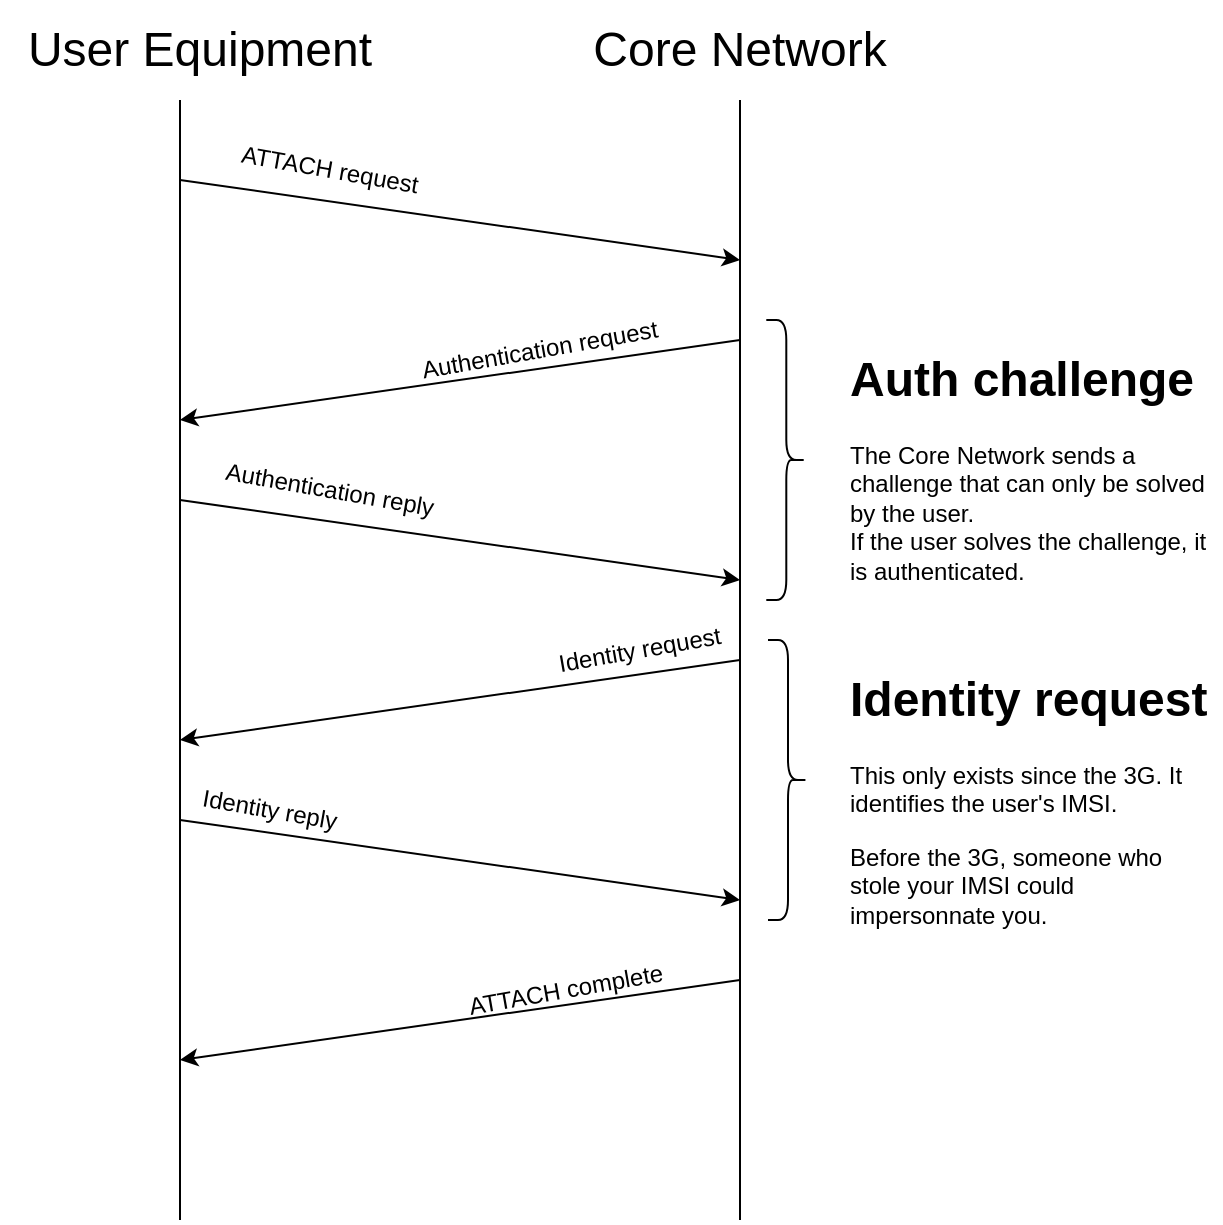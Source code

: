 <mxfile version="22.1.2" type="device">
  <diagram name="Page-1" id="OYve0QTZCoOjCTM6lZyx">
    <mxGraphModel dx="1434" dy="746" grid="1" gridSize="10" guides="1" tooltips="1" connect="1" arrows="1" fold="1" page="1" pageScale="1" pageWidth="827" pageHeight="1169" math="0" shadow="0">
      <root>
        <mxCell id="0" />
        <mxCell id="1" parent="0" />
        <mxCell id="Kq6bJm6ph463FgCNfhzP-1" value="" style="endArrow=none;html=1;rounded=0;" edge="1" parent="1">
          <mxGeometry width="50" height="50" relative="1" as="geometry">
            <mxPoint x="120" y="640" as="sourcePoint" />
            <mxPoint x="120" y="80" as="targetPoint" />
          </mxGeometry>
        </mxCell>
        <mxCell id="Kq6bJm6ph463FgCNfhzP-2" value="" style="endArrow=none;html=1;rounded=0;" edge="1" parent="1">
          <mxGeometry width="50" height="50" relative="1" as="geometry">
            <mxPoint x="400" y="640" as="sourcePoint" />
            <mxPoint x="400" y="80" as="targetPoint" />
          </mxGeometry>
        </mxCell>
        <mxCell id="Kq6bJm6ph463FgCNfhzP-3" value="&lt;font style=&quot;font-size: 24px;&quot;&gt;User Equipment&lt;/font&gt;" style="text;html=1;strokeColor=none;fillColor=none;align=center;verticalAlign=middle;whiteSpace=wrap;rounded=0;" vertex="1" parent="1">
          <mxGeometry x="30" y="30" width="200" height="50" as="geometry" />
        </mxCell>
        <mxCell id="Kq6bJm6ph463FgCNfhzP-4" value="&lt;font style=&quot;font-size: 24px;&quot;&gt;Core Network&lt;/font&gt;" style="text;html=1;strokeColor=none;fillColor=none;align=center;verticalAlign=middle;whiteSpace=wrap;rounded=0;" vertex="1" parent="1">
          <mxGeometry x="300" y="30" width="200" height="50" as="geometry" />
        </mxCell>
        <mxCell id="Kq6bJm6ph463FgCNfhzP-5" value="" style="endArrow=classic;html=1;rounded=0;" edge="1" parent="1">
          <mxGeometry width="50" height="50" relative="1" as="geometry">
            <mxPoint x="120" y="120" as="sourcePoint" />
            <mxPoint x="400" y="160" as="targetPoint" />
          </mxGeometry>
        </mxCell>
        <mxCell id="Kq6bJm6ph463FgCNfhzP-6" value="" style="endArrow=classic;html=1;rounded=0;" edge="1" parent="1">
          <mxGeometry width="50" height="50" relative="1" as="geometry">
            <mxPoint x="400" y="200" as="sourcePoint" />
            <mxPoint x="120" y="240" as="targetPoint" />
          </mxGeometry>
        </mxCell>
        <mxCell id="Kq6bJm6ph463FgCNfhzP-7" value="" style="endArrow=classic;html=1;rounded=0;" edge="1" parent="1">
          <mxGeometry width="50" height="50" relative="1" as="geometry">
            <mxPoint x="400" y="360" as="sourcePoint" />
            <mxPoint x="120" y="400" as="targetPoint" />
          </mxGeometry>
        </mxCell>
        <mxCell id="Kq6bJm6ph463FgCNfhzP-8" value="" style="endArrow=classic;html=1;rounded=0;" edge="1" parent="1">
          <mxGeometry width="50" height="50" relative="1" as="geometry">
            <mxPoint x="120" y="280" as="sourcePoint" />
            <mxPoint x="400" y="320" as="targetPoint" />
          </mxGeometry>
        </mxCell>
        <mxCell id="Kq6bJm6ph463FgCNfhzP-9" value="ATTACH request" style="text;html=1;strokeColor=none;fillColor=none;align=center;verticalAlign=middle;whiteSpace=wrap;rounded=0;rotation=10;" vertex="1" parent="1">
          <mxGeometry x="120.0" y="100" width="150" height="30" as="geometry" />
        </mxCell>
        <mxCell id="Kq6bJm6ph463FgCNfhzP-10" value="Authentication request" style="text;html=1;strokeColor=none;fillColor=none;align=center;verticalAlign=middle;whiteSpace=wrap;rounded=0;rotation=-10;" vertex="1" parent="1">
          <mxGeometry x="199.85" y="190" width="200.15" height="30" as="geometry" />
        </mxCell>
        <mxCell id="Kq6bJm6ph463FgCNfhzP-11" value="Authentication reply" style="text;html=1;strokeColor=none;fillColor=none;align=center;verticalAlign=middle;whiteSpace=wrap;rounded=0;rotation=10;" vertex="1" parent="1">
          <mxGeometry x="120" y="260" width="150" height="30" as="geometry" />
        </mxCell>
        <mxCell id="Kq6bJm6ph463FgCNfhzP-12" value="Identity request" style="text;html=1;strokeColor=none;fillColor=none;align=center;verticalAlign=middle;whiteSpace=wrap;rounded=0;rotation=-10;" vertex="1" parent="1">
          <mxGeometry x="250" y="340" width="200.15" height="30" as="geometry" />
        </mxCell>
        <mxCell id="Kq6bJm6ph463FgCNfhzP-13" value="" style="endArrow=classic;html=1;rounded=0;" edge="1" parent="1">
          <mxGeometry width="50" height="50" relative="1" as="geometry">
            <mxPoint x="120" y="440" as="sourcePoint" />
            <mxPoint x="400" y="480" as="targetPoint" />
          </mxGeometry>
        </mxCell>
        <mxCell id="Kq6bJm6ph463FgCNfhzP-14" value="" style="endArrow=classic;html=1;rounded=0;" edge="1" parent="1">
          <mxGeometry width="50" height="50" relative="1" as="geometry">
            <mxPoint x="400" y="520" as="sourcePoint" />
            <mxPoint x="120" y="560" as="targetPoint" />
          </mxGeometry>
        </mxCell>
        <mxCell id="Kq6bJm6ph463FgCNfhzP-15" value="Identity reply" style="text;html=1;strokeColor=none;fillColor=none;align=center;verticalAlign=middle;whiteSpace=wrap;rounded=0;rotation=10;" vertex="1" parent="1">
          <mxGeometry x="60" y="420" width="210" height="30" as="geometry" />
        </mxCell>
        <mxCell id="Kq6bJm6ph463FgCNfhzP-16" value="ATTACH complete" style="text;html=1;strokeColor=none;fillColor=none;align=center;verticalAlign=middle;whiteSpace=wrap;rounded=0;rotation=-10;" vertex="1" parent="1">
          <mxGeometry x="213" y="510" width="200.15" height="30" as="geometry" />
        </mxCell>
        <mxCell id="Kq6bJm6ph463FgCNfhzP-17" value="&lt;h1&gt;Auth challenge&lt;/h1&gt;&lt;p&gt;The Core Network sends a challenge that can only be solved by the user.&lt;br&gt;&lt;span style=&quot;background-color: initial;&quot;&gt;If the user solves the challenge, it is authenticated.&amp;nbsp;&lt;/span&gt;&lt;/p&gt;" style="text;html=1;strokeColor=none;fillColor=none;spacing=5;spacingTop=-20;whiteSpace=wrap;overflow=hidden;rounded=0;" vertex="1" parent="1">
          <mxGeometry x="450.15" y="200" width="190" height="120" as="geometry" />
        </mxCell>
        <mxCell id="Kq6bJm6ph463FgCNfhzP-18" value="" style="shape=curlyBracket;whiteSpace=wrap;html=1;rounded=1;flipH=1;labelPosition=right;verticalLabelPosition=middle;align=left;verticalAlign=middle;" vertex="1" parent="1">
          <mxGeometry x="413.15" y="190" width="20" height="140" as="geometry" />
        </mxCell>
        <mxCell id="Kq6bJm6ph463FgCNfhzP-19" value="" style="shape=curlyBracket;whiteSpace=wrap;html=1;rounded=1;flipH=1;labelPosition=right;verticalLabelPosition=middle;align=left;verticalAlign=middle;" vertex="1" parent="1">
          <mxGeometry x="414" y="350" width="20" height="140" as="geometry" />
        </mxCell>
        <mxCell id="Kq6bJm6ph463FgCNfhzP-20" value="&lt;h1&gt;Identity request&lt;/h1&gt;&lt;p&gt;This only exists since the 3G. It identifies the user&#39;s IMSI.&lt;/p&gt;&lt;p&gt;Before the 3G, someone who stole your IMSI could impersonnate you.&lt;/p&gt;" style="text;html=1;strokeColor=none;fillColor=none;spacing=5;spacingTop=-20;whiteSpace=wrap;overflow=hidden;rounded=0;" vertex="1" parent="1">
          <mxGeometry x="450.15" y="360" width="190" height="140" as="geometry" />
        </mxCell>
      </root>
    </mxGraphModel>
  </diagram>
</mxfile>
